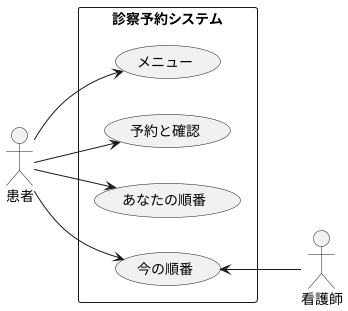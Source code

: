 @startuml 診察予約システム
left to right direction
actor 看護師
actor 患者
rectangle 診察予約システム{
    usecase メニュー
    usecase 予約と確認
    usecase あなたの順番
    usecase 今の順番
}
患者 --> メニュー
患者 --> 予約と確認
患者 --> あなたの順番
患者 --> 今の順番
今の順番 <-- 看護師
@enduml